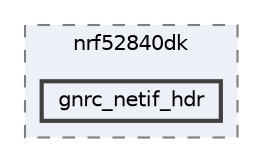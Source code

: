 digraph "/home/mj/Desktop/IoT-Chat-Digitalization/TextYourIoTDevice/bin/nrf52840dk/gnrc_netif_hdr"
{
 // LATEX_PDF_SIZE
  bgcolor="transparent";
  edge [fontname=Helvetica,fontsize=10,labelfontname=Helvetica,labelfontsize=10];
  node [fontname=Helvetica,fontsize=10,shape=box,height=0.2,width=0.4];
  compound=true
  subgraph clusterdir_0c725116918d2e080617d882693859a8 {
    graph [ bgcolor="#edf0f7", pencolor="grey50", label="nrf52840dk", fontname=Helvetica,fontsize=10 style="filled,dashed", URL="dir_0c725116918d2e080617d882693859a8.html",tooltip=""]
  dir_dc1a74ce797a7d6443ed198b29b3a28d [label="gnrc_netif_hdr", fillcolor="#edf0f7", color="grey25", style="filled,bold", URL="dir_dc1a74ce797a7d6443ed198b29b3a28d.html",tooltip=""];
  }
}

